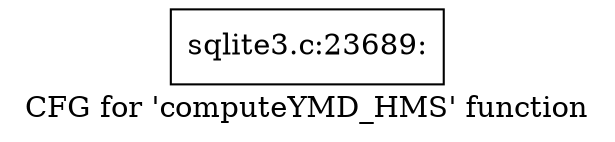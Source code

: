 digraph "CFG for 'computeYMD_HMS' function" {
	label="CFG for 'computeYMD_HMS' function";

	Node0x55c0fa780c20 [shape=record,label="{sqlite3.c:23689:}"];
}
